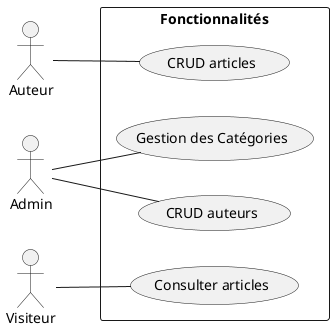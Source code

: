@startuml
left to right direction
actor "Auteur" as fc
actor "Admin" as admin
actor "Visiteur" as visiteur
rectangle "Fonctionnalités" {
  usecase "CRUD articles" as UC1
 
 
  usecase "Gestion des Catégories" as UC3 
  usecase "CRUD auteurs" as UC4

   usecase "Consulter articles" as UC2


  

}
fc -- UC1
visiteur -- UC2

admin -- UC3
admin -- UC4


@enduml
